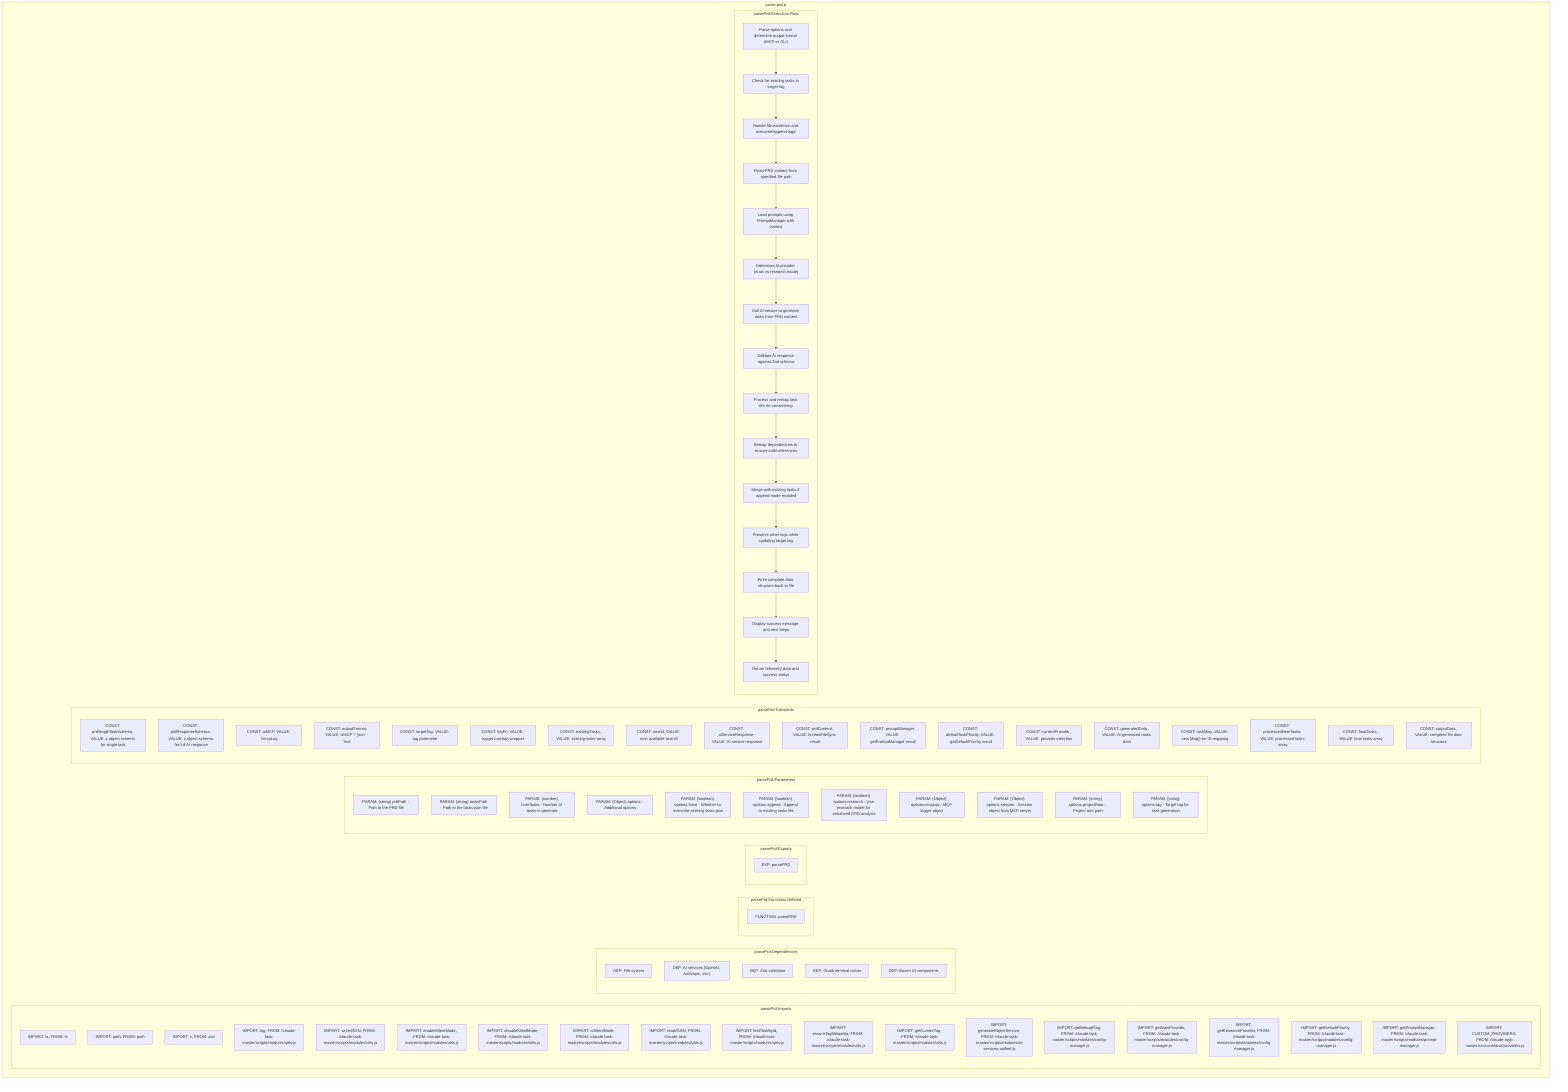 flowchart TB
    subgraph parsePrd-Imports["parsePrd-Imports"]
        I1["IMPORT: fs, FROM: fs"]
        I2["IMPORT: path, FROM: path"]
        I5["IMPORT: z, FROM: zod"]
        I6["IMPORT: log, FROM: /claude-task-master/scripts/modules/utils.js"]
        I7["IMPORT: writeJSON, FROM: /claude-task-master/scripts/modules/utils.js"]
        I8["IMPORT: enableSilentMode, FROM: /claude-task-master/scripts/modules/utils.js"]
        I9["IMPORT: disableSilentMode, FROM: /claude-task-master/scripts/modules/utils.js"]
        I10["IMPORT: isSilentMode, FROM: /claude-task-master/scripts/modules/utils.js"]
        I11["IMPORT: readJSON, FROM: /claude-task-master/scripts/modules/utils.js"]
        I12["IMPORT: findTaskById, FROM: /claude-task-master/scripts/modules/utils.js"]
        I13["IMPORT: ensureTagMetadata, FROM: /claude-task-master/scripts/modules/utils.js"]
        I14["IMPORT: getCurrentTag, FROM: /claude-task-master/scripts/modules/utils.js"]
        I15["IMPORT: generateObjectService, FROM: /claude-task-master/scripts/modules/ai-services-unified.js"]
        I16["IMPORT: getDebugFlag, FROM: /claude-task-master/scripts/modules/config-manager.js"]
        I17["IMPORT: getMainProvider, FROM: /claude-task-master/scripts/modules/config-manager.js"]
        I18["IMPORT: getResearchProvider, FROM: /claude-task-master/scripts/modules/config-manager.js"]
        I19["IMPORT: getDefaultPriority, FROM: /claude-task-master/scripts/modules/config-manager.js"]
        I20["IMPORT: getPromptManager, FROM: /claude-task-master/scripts/modules/prompt-manager.js"]
        I22["IMPORT: CUSTOM_PROVIDERS, FROM: /claude-task-master/src/constants/providers.js"]
    end
    subgraph parsePrd-Dependencies["parsePrd-Dependencies"]
        D1["DEP: File system"]
        D2["DEP: AI services (OpenAI, Anthropic, etc.)"]
        D3["DEP: Zod validation"]
        D4["DEP: Chalk terminal colors"]
        D5["DEP: Boxen UI components"]
    end
    subgraph parsePrd-FunctionsDefined["parsePrd-Functions Defined"]
        FU1["FUNCTION: parsePRD"]
    end
    subgraph parsePrd-Exports["parsePrd-Exports"]
        E1["EXP: parsePRD"]
    end
    subgraph parsePrd-Parameters["parsePrd-Parameters"]
        P1["PARAM: {string} prdPath - Path to the PRD file"]
        P2["PARAM: {string} tasksPath - Path to the tasks.json file"]
        P3["PARAM: {number} numTasks - Number of tasks to generate"]
        P4["PARAM: {Object} options - Additional options"]
        P5["PARAM: {boolean} options.force - Whether to overwrite existing tasks.json"]
        P6["PARAM: {boolean} options.append - Append to existing tasks file"]
        P7["PARAM: {boolean} options.research - Use research model for enhanced PRD analysis"]
        P8["PARAM: {Object} options.mcpLog - MCP logger object"]
        P9["PARAM: {Object} options.session - Session object from MCP server"]
        P10["PARAM: {string} options.projectRoot - Project root path"]
        P11["PARAM: {string} options.tag - Target tag for task generation"]
    end
    subgraph parsePrd-Constants["parsePrd-Constants"]
        C1["CONST: prdSingleTaskSchema, VALUE: z.object schema for single task"]
        C2["CONST: prdResponseSchema, VALUE: z.object schema for full AI response"]
        C3["CONST: isMCP, VALUE: !!mcpLog"]
        C4["CONST: outputFormat, VALUE: isMCP ? 'json' : 'text'"]
        C5["CONST: targetTag, VALUE: tag parameter"]
        C6["CONST: logFn, VALUE: logger function wrapper"]
        C7["CONST: existingTasks, VALUE: existing tasks array"]
        C8["CONST: nextId, VALUE: next available task ID"]
        C9["CONST: aiServiceResponse, VALUE: AI service response"]
        C10["CONST: prdContent, VALUE: fs.readFileSync result"]
        C11["CONST: promptManager, VALUE: getPromptManager result"]
        C12["CONST: defaultTaskPriority, VALUE: getDefaultPriority result"]
        C13["CONST: currentProvider, VALUE: provider selection"]
        C14["CONST: generatedData, VALUE: AI-generated tasks data"]
        C15["CONST: taskMap, VALUE: new Map() for ID mapping"]
        C16["CONST: processedNewTasks, VALUE: processed tasks array"]
        C17["CONST: finalTasks, VALUE: final tasks array"]
        C18["CONST: outputData, VALUE: complete file data structure"]
    end
    subgraph parsePrd-ExecutionFlow["parsePrd-Execution Flow"]
        FL1["Parse options and determine output format (MCP vs CLI)"]
        FL2["Check for existing tasks in target tag"]
        FL3["Handle file existence and overwrite/append logic"]
        FL4["Read PRD content from specified file path"]
        FL5["Load prompts using PromptManager with context"]
        FL6["Determine AI provider (main vs research mode)"]
        FL7["Call AI service to generate tasks from PRD content"]
        FL8["Validate AI response against Zod schema"]
        FL9["Process and remap task IDs for consistency"]
        FL10["Remap dependencies to ensure valid references"]
        FL11["Merge with existing tasks if append mode enabled"]
        FL12["Preserve other tags while updating target tag"]
        FL13["Write complete data structure back to file"]
        FL14["Display success message and next steps"]
        FL15["Return telemetry data and success status"]
    end
    subgraph parsePrd["parse-prd.js"]
        parsePrd-Imports
        parsePrd-Dependencies
        parsePrd-FunctionsDefined
        parsePrd-Exports
        parsePrd-Parameters
        parsePrd-Constants
        parsePrd-ExecutionFlow
    end
    FL1 --> FL2
    FL2 --> FL3
    FL3 --> FL4
    FL4 --> FL5
    FL5 --> FL6
    FL6 --> FL7
    FL7 --> FL8
    FL8 --> FL9
    FL9 --> FL10
    FL10 --> FL11
    FL11 --> FL12
    FL12 --> FL13
    FL13 --> FL14
    FL14 --> FL15